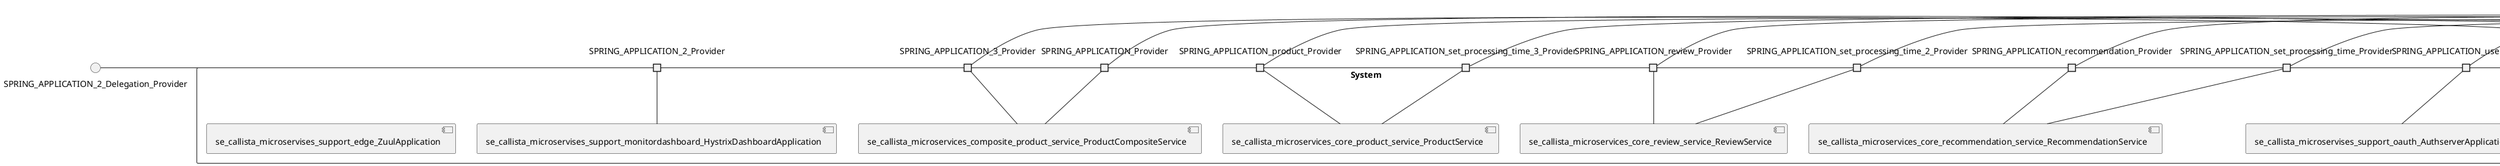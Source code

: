 @startuml
skinparam fixCircleLabelOverlapping true
skinparam componentStyle uml2
() SPRING_APPLICATION_2_Delegation_Provider
() SPRING_APPLICATION_3_Delegation_Provider
() SPRING_APPLICATION_Delegation_Provider
() SPRING_APPLICATION_product_Delegation_Provider
() SPRING_APPLICATION_recommendation_Delegation_Provider
() SPRING_APPLICATION_review_Delegation_Provider
() SPRING_APPLICATION_set_processing_time_2_Delegation_Provider
() SPRING_APPLICATION_set_processing_time_3_Delegation_Provider
() SPRING_APPLICATION_set_processing_time_Delegation_Provider
() SPRING_APPLICATION_user_Delegation_Provider
rectangle System {
[se_callista_microservices_composite_product_service_ProductCompositeService] [[callistaenterprise-blog-microservices.repository#_ad4X6jf2Ee-RYrU2Cjl3Iw]]
[se_callista_microservices_core_product_service_ProductService] [[callistaenterprise-blog-microservices.repository#_ad4X6jf2Ee-RYrU2Cjl3Iw]]
[se_callista_microservices_core_recommendation_service_RecommendationService] [[callistaenterprise-blog-microservices.repository#_ad4X6jf2Ee-RYrU2Cjl3Iw]]
[se_callista_microservices_core_review_service_ReviewService] [[callistaenterprise-blog-microservices.repository#_ad4X6jf2Ee-RYrU2Cjl3Iw]]
[se_callista_microservises_support_edge_ZuulApplication] [[callistaenterprise-blog-microservices.repository#_ad4X6jf2Ee-RYrU2Cjl3Iw]]
[se_callista_microservises_support_monitordashboard_HystrixDashboardApplication] [[callistaenterprise-blog-microservices.repository#_ad4X6jf2Ee-RYrU2Cjl3Iw]]
[se_callista_microservises_support_oauth_AuthserverApplication] [[callistaenterprise-blog-microservices.repository#_ad4X6jf2Ee-RYrU2Cjl3Iw]]
port SPRING_APPLICATION_2_Provider
SPRING_APPLICATION_2_Delegation_Provider - SPRING_APPLICATION_2_Provider
SPRING_APPLICATION_2_Provider - [se_callista_microservises_support_monitordashboard_HystrixDashboardApplication]
port SPRING_APPLICATION_3_Provider
SPRING_APPLICATION_3_Delegation_Provider - SPRING_APPLICATION_3_Provider
SPRING_APPLICATION_3_Provider - [se_callista_microservices_composite_product_service_ProductCompositeService]
port SPRING_APPLICATION_Provider
SPRING_APPLICATION_Delegation_Provider - SPRING_APPLICATION_Provider
SPRING_APPLICATION_Provider - [se_callista_microservices_composite_product_service_ProductCompositeService]
port SPRING_APPLICATION_product_Provider
SPRING_APPLICATION_product_Delegation_Provider - SPRING_APPLICATION_product_Provider
SPRING_APPLICATION_product_Provider - [se_callista_microservices_core_product_service_ProductService]
port SPRING_APPLICATION_recommendation_Provider
SPRING_APPLICATION_recommendation_Delegation_Provider - SPRING_APPLICATION_recommendation_Provider
SPRING_APPLICATION_recommendation_Provider - [se_callista_microservices_core_recommendation_service_RecommendationService]
port SPRING_APPLICATION_review_Provider
SPRING_APPLICATION_review_Delegation_Provider - SPRING_APPLICATION_review_Provider
SPRING_APPLICATION_review_Provider - [se_callista_microservices_core_review_service_ReviewService]
port SPRING_APPLICATION_set_processing_time_2_Provider
SPRING_APPLICATION_set_processing_time_2_Delegation_Provider - SPRING_APPLICATION_set_processing_time_2_Provider
SPRING_APPLICATION_set_processing_time_2_Provider - [se_callista_microservices_core_review_service_ReviewService]
port SPRING_APPLICATION_set_processing_time_3_Provider
SPRING_APPLICATION_set_processing_time_3_Delegation_Provider - SPRING_APPLICATION_set_processing_time_3_Provider
SPRING_APPLICATION_set_processing_time_3_Provider - [se_callista_microservices_core_product_service_ProductService]
port SPRING_APPLICATION_set_processing_time_Provider
SPRING_APPLICATION_set_processing_time_Delegation_Provider - SPRING_APPLICATION_set_processing_time_Provider
SPRING_APPLICATION_set_processing_time_Provider - [se_callista_microservices_core_recommendation_service_RecommendationService]
port SPRING_APPLICATION_user_Provider
SPRING_APPLICATION_user_Delegation_Provider - SPRING_APPLICATION_user_Provider
SPRING_APPLICATION_user_Provider - [se_callista_microservises_support_oauth_AuthserverApplication]
}

@enduml
